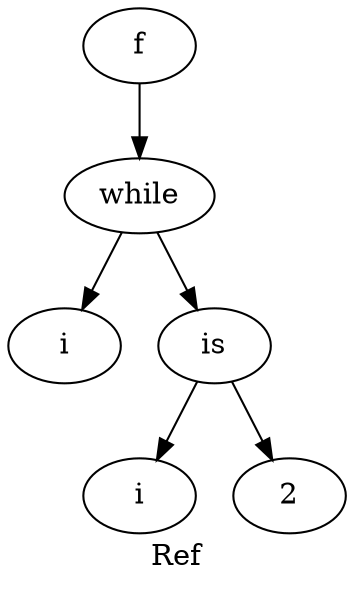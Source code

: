 digraph grafo {
  label="Ref";
  88167088652352 [ label="f" ];
  88167088652352 -> 88167088652640;
  88167088652640 [ label="while" ];
  88167088652640 -> 88167088652448;
  88167088652448 [ label="i" ];
  88167088652640 -> 88167088652592;
  88167088652592 [ label="is" ];
  88167088652592 -> 88167088652544;
  88167088652544 [ label="i" ];
  88167088652592 -> 88167088652496;
  88167088652496 [ label="2" ];
}

